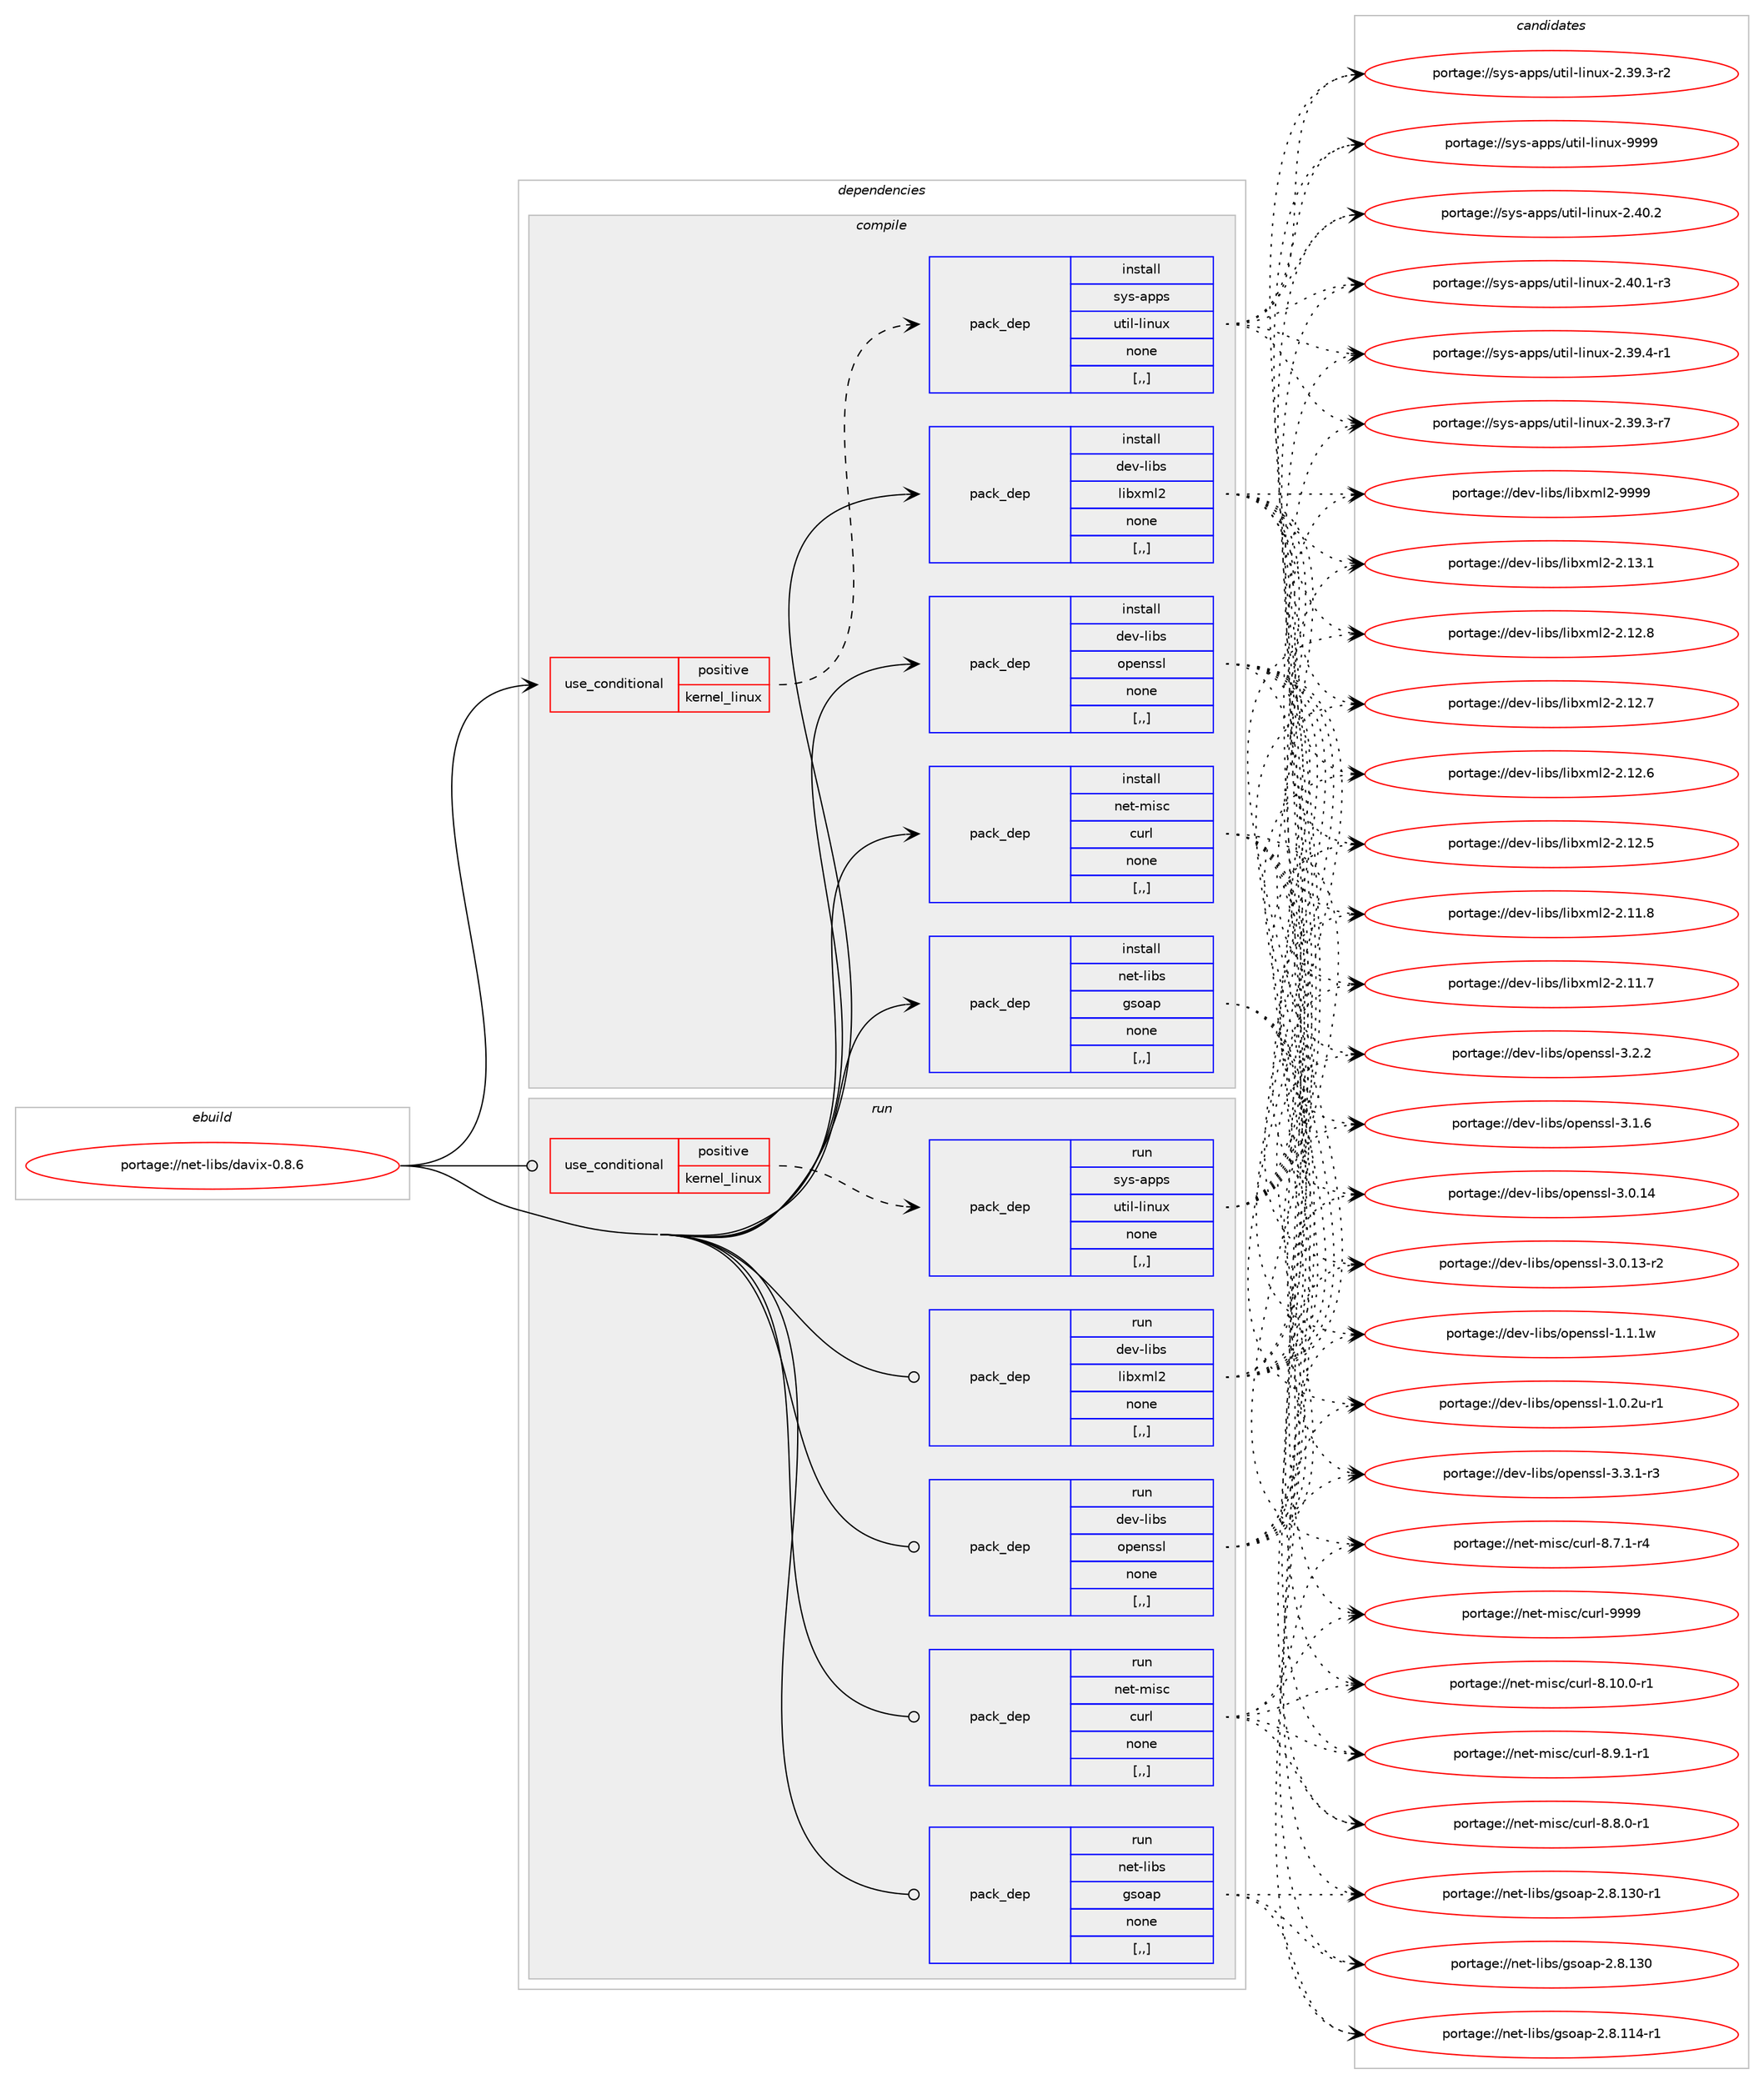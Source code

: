 digraph prolog {

# *************
# Graph options
# *************

newrank=true;
concentrate=true;
compound=true;
graph [rankdir=LR,fontname=Helvetica,fontsize=10,ranksep=1.5];#, ranksep=2.5, nodesep=0.2];
edge  [arrowhead=vee];
node  [fontname=Helvetica,fontsize=10];

# **********
# The ebuild
# **********

subgraph cluster_leftcol {
color=gray;
label=<<i>ebuild</i>>;
id [label="portage://net-libs/davix-0.8.6", color=red, width=4, href="../net-libs/davix-0.8.6.svg"];
}

# ****************
# The dependencies
# ****************

subgraph cluster_midcol {
color=gray;
label=<<i>dependencies</i>>;
subgraph cluster_compile {
fillcolor="#eeeeee";
style=filled;
label=<<i>compile</i>>;
subgraph cond227791 {
dependency870301 [label=<<TABLE BORDER="0" CELLBORDER="1" CELLSPACING="0" CELLPADDING="4"><TR><TD ROWSPAN="3" CELLPADDING="10">use_conditional</TD></TR><TR><TD>positive</TD></TR><TR><TD>kernel_linux</TD></TR></TABLE>>, shape=none, color=red];
subgraph pack636097 {
dependency870302 [label=<<TABLE BORDER="0" CELLBORDER="1" CELLSPACING="0" CELLPADDING="4" WIDTH="220"><TR><TD ROWSPAN="6" CELLPADDING="30">pack_dep</TD></TR><TR><TD WIDTH="110">install</TD></TR><TR><TD>sys-apps</TD></TR><TR><TD>util-linux</TD></TR><TR><TD>none</TD></TR><TR><TD>[,,]</TD></TR></TABLE>>, shape=none, color=blue];
}
dependency870301:e -> dependency870302:w [weight=20,style="dashed",arrowhead="vee"];
}
id:e -> dependency870301:w [weight=20,style="solid",arrowhead="vee"];
subgraph pack636098 {
dependency870303 [label=<<TABLE BORDER="0" CELLBORDER="1" CELLSPACING="0" CELLPADDING="4" WIDTH="220"><TR><TD ROWSPAN="6" CELLPADDING="30">pack_dep</TD></TR><TR><TD WIDTH="110">install</TD></TR><TR><TD>dev-libs</TD></TR><TR><TD>libxml2</TD></TR><TR><TD>none</TD></TR><TR><TD>[,,]</TD></TR></TABLE>>, shape=none, color=blue];
}
id:e -> dependency870303:w [weight=20,style="solid",arrowhead="vee"];
subgraph pack636099 {
dependency870304 [label=<<TABLE BORDER="0" CELLBORDER="1" CELLSPACING="0" CELLPADDING="4" WIDTH="220"><TR><TD ROWSPAN="6" CELLPADDING="30">pack_dep</TD></TR><TR><TD WIDTH="110">install</TD></TR><TR><TD>dev-libs</TD></TR><TR><TD>openssl</TD></TR><TR><TD>none</TD></TR><TR><TD>[,,]</TD></TR></TABLE>>, shape=none, color=blue];
}
id:e -> dependency870304:w [weight=20,style="solid",arrowhead="vee"];
subgraph pack636100 {
dependency870305 [label=<<TABLE BORDER="0" CELLBORDER="1" CELLSPACING="0" CELLPADDING="4" WIDTH="220"><TR><TD ROWSPAN="6" CELLPADDING="30">pack_dep</TD></TR><TR><TD WIDTH="110">install</TD></TR><TR><TD>net-libs</TD></TR><TR><TD>gsoap</TD></TR><TR><TD>none</TD></TR><TR><TD>[,,]</TD></TR></TABLE>>, shape=none, color=blue];
}
id:e -> dependency870305:w [weight=20,style="solid",arrowhead="vee"];
subgraph pack636101 {
dependency870306 [label=<<TABLE BORDER="0" CELLBORDER="1" CELLSPACING="0" CELLPADDING="4" WIDTH="220"><TR><TD ROWSPAN="6" CELLPADDING="30">pack_dep</TD></TR><TR><TD WIDTH="110">install</TD></TR><TR><TD>net-misc</TD></TR><TR><TD>curl</TD></TR><TR><TD>none</TD></TR><TR><TD>[,,]</TD></TR></TABLE>>, shape=none, color=blue];
}
id:e -> dependency870306:w [weight=20,style="solid",arrowhead="vee"];
}
subgraph cluster_compileandrun {
fillcolor="#eeeeee";
style=filled;
label=<<i>compile and run</i>>;
}
subgraph cluster_run {
fillcolor="#eeeeee";
style=filled;
label=<<i>run</i>>;
subgraph cond227792 {
dependency870307 [label=<<TABLE BORDER="0" CELLBORDER="1" CELLSPACING="0" CELLPADDING="4"><TR><TD ROWSPAN="3" CELLPADDING="10">use_conditional</TD></TR><TR><TD>positive</TD></TR><TR><TD>kernel_linux</TD></TR></TABLE>>, shape=none, color=red];
subgraph pack636102 {
dependency870308 [label=<<TABLE BORDER="0" CELLBORDER="1" CELLSPACING="0" CELLPADDING="4" WIDTH="220"><TR><TD ROWSPAN="6" CELLPADDING="30">pack_dep</TD></TR><TR><TD WIDTH="110">run</TD></TR><TR><TD>sys-apps</TD></TR><TR><TD>util-linux</TD></TR><TR><TD>none</TD></TR><TR><TD>[,,]</TD></TR></TABLE>>, shape=none, color=blue];
}
dependency870307:e -> dependency870308:w [weight=20,style="dashed",arrowhead="vee"];
}
id:e -> dependency870307:w [weight=20,style="solid",arrowhead="odot"];
subgraph pack636103 {
dependency870309 [label=<<TABLE BORDER="0" CELLBORDER="1" CELLSPACING="0" CELLPADDING="4" WIDTH="220"><TR><TD ROWSPAN="6" CELLPADDING="30">pack_dep</TD></TR><TR><TD WIDTH="110">run</TD></TR><TR><TD>dev-libs</TD></TR><TR><TD>libxml2</TD></TR><TR><TD>none</TD></TR><TR><TD>[,,]</TD></TR></TABLE>>, shape=none, color=blue];
}
id:e -> dependency870309:w [weight=20,style="solid",arrowhead="odot"];
subgraph pack636104 {
dependency870310 [label=<<TABLE BORDER="0" CELLBORDER="1" CELLSPACING="0" CELLPADDING="4" WIDTH="220"><TR><TD ROWSPAN="6" CELLPADDING="30">pack_dep</TD></TR><TR><TD WIDTH="110">run</TD></TR><TR><TD>dev-libs</TD></TR><TR><TD>openssl</TD></TR><TR><TD>none</TD></TR><TR><TD>[,,]</TD></TR></TABLE>>, shape=none, color=blue];
}
id:e -> dependency870310:w [weight=20,style="solid",arrowhead="odot"];
subgraph pack636105 {
dependency870311 [label=<<TABLE BORDER="0" CELLBORDER="1" CELLSPACING="0" CELLPADDING="4" WIDTH="220"><TR><TD ROWSPAN="6" CELLPADDING="30">pack_dep</TD></TR><TR><TD WIDTH="110">run</TD></TR><TR><TD>net-libs</TD></TR><TR><TD>gsoap</TD></TR><TR><TD>none</TD></TR><TR><TD>[,,]</TD></TR></TABLE>>, shape=none, color=blue];
}
id:e -> dependency870311:w [weight=20,style="solid",arrowhead="odot"];
subgraph pack636106 {
dependency870312 [label=<<TABLE BORDER="0" CELLBORDER="1" CELLSPACING="0" CELLPADDING="4" WIDTH="220"><TR><TD ROWSPAN="6" CELLPADDING="30">pack_dep</TD></TR><TR><TD WIDTH="110">run</TD></TR><TR><TD>net-misc</TD></TR><TR><TD>curl</TD></TR><TR><TD>none</TD></TR><TR><TD>[,,]</TD></TR></TABLE>>, shape=none, color=blue];
}
id:e -> dependency870312:w [weight=20,style="solid",arrowhead="odot"];
}
}

# **************
# The candidates
# **************

subgraph cluster_choices {
rank=same;
color=gray;
label=<<i>candidates</i>>;

subgraph choice636097 {
color=black;
nodesep=1;
choice115121115459711211211547117116105108451081051101171204557575757 [label="portage://sys-apps/util-linux-9999", color=red, width=4,href="../sys-apps/util-linux-9999.svg"];
choice1151211154597112112115471171161051084510810511011712045504652484650 [label="portage://sys-apps/util-linux-2.40.2", color=red, width=4,href="../sys-apps/util-linux-2.40.2.svg"];
choice11512111545971121121154711711610510845108105110117120455046524846494511451 [label="portage://sys-apps/util-linux-2.40.1-r3", color=red, width=4,href="../sys-apps/util-linux-2.40.1-r3.svg"];
choice11512111545971121121154711711610510845108105110117120455046515746524511449 [label="portage://sys-apps/util-linux-2.39.4-r1", color=red, width=4,href="../sys-apps/util-linux-2.39.4-r1.svg"];
choice11512111545971121121154711711610510845108105110117120455046515746514511455 [label="portage://sys-apps/util-linux-2.39.3-r7", color=red, width=4,href="../sys-apps/util-linux-2.39.3-r7.svg"];
choice11512111545971121121154711711610510845108105110117120455046515746514511450 [label="portage://sys-apps/util-linux-2.39.3-r2", color=red, width=4,href="../sys-apps/util-linux-2.39.3-r2.svg"];
dependency870302:e -> choice115121115459711211211547117116105108451081051101171204557575757:w [style=dotted,weight="100"];
dependency870302:e -> choice1151211154597112112115471171161051084510810511011712045504652484650:w [style=dotted,weight="100"];
dependency870302:e -> choice11512111545971121121154711711610510845108105110117120455046524846494511451:w [style=dotted,weight="100"];
dependency870302:e -> choice11512111545971121121154711711610510845108105110117120455046515746524511449:w [style=dotted,weight="100"];
dependency870302:e -> choice11512111545971121121154711711610510845108105110117120455046515746514511455:w [style=dotted,weight="100"];
dependency870302:e -> choice11512111545971121121154711711610510845108105110117120455046515746514511450:w [style=dotted,weight="100"];
}
subgraph choice636098 {
color=black;
nodesep=1;
choice10010111845108105981154710810598120109108504557575757 [label="portage://dev-libs/libxml2-9999", color=red, width=4,href="../dev-libs/libxml2-9999.svg"];
choice100101118451081059811547108105981201091085045504649514649 [label="portage://dev-libs/libxml2-2.13.1", color=red, width=4,href="../dev-libs/libxml2-2.13.1.svg"];
choice100101118451081059811547108105981201091085045504649504656 [label="portage://dev-libs/libxml2-2.12.8", color=red, width=4,href="../dev-libs/libxml2-2.12.8.svg"];
choice100101118451081059811547108105981201091085045504649504655 [label="portage://dev-libs/libxml2-2.12.7", color=red, width=4,href="../dev-libs/libxml2-2.12.7.svg"];
choice100101118451081059811547108105981201091085045504649504654 [label="portage://dev-libs/libxml2-2.12.6", color=red, width=4,href="../dev-libs/libxml2-2.12.6.svg"];
choice100101118451081059811547108105981201091085045504649504653 [label="portage://dev-libs/libxml2-2.12.5", color=red, width=4,href="../dev-libs/libxml2-2.12.5.svg"];
choice100101118451081059811547108105981201091085045504649494656 [label="portage://dev-libs/libxml2-2.11.8", color=red, width=4,href="../dev-libs/libxml2-2.11.8.svg"];
choice100101118451081059811547108105981201091085045504649494655 [label="portage://dev-libs/libxml2-2.11.7", color=red, width=4,href="../dev-libs/libxml2-2.11.7.svg"];
dependency870303:e -> choice10010111845108105981154710810598120109108504557575757:w [style=dotted,weight="100"];
dependency870303:e -> choice100101118451081059811547108105981201091085045504649514649:w [style=dotted,weight="100"];
dependency870303:e -> choice100101118451081059811547108105981201091085045504649504656:w [style=dotted,weight="100"];
dependency870303:e -> choice100101118451081059811547108105981201091085045504649504655:w [style=dotted,weight="100"];
dependency870303:e -> choice100101118451081059811547108105981201091085045504649504654:w [style=dotted,weight="100"];
dependency870303:e -> choice100101118451081059811547108105981201091085045504649504653:w [style=dotted,weight="100"];
dependency870303:e -> choice100101118451081059811547108105981201091085045504649494656:w [style=dotted,weight="100"];
dependency870303:e -> choice100101118451081059811547108105981201091085045504649494655:w [style=dotted,weight="100"];
}
subgraph choice636099 {
color=black;
nodesep=1;
choice1001011184510810598115471111121011101151151084551465146494511451 [label="portage://dev-libs/openssl-3.3.1-r3", color=red, width=4,href="../dev-libs/openssl-3.3.1-r3.svg"];
choice100101118451081059811547111112101110115115108455146504650 [label="portage://dev-libs/openssl-3.2.2", color=red, width=4,href="../dev-libs/openssl-3.2.2.svg"];
choice100101118451081059811547111112101110115115108455146494654 [label="portage://dev-libs/openssl-3.1.6", color=red, width=4,href="../dev-libs/openssl-3.1.6.svg"];
choice10010111845108105981154711111210111011511510845514648464952 [label="portage://dev-libs/openssl-3.0.14", color=red, width=4,href="../dev-libs/openssl-3.0.14.svg"];
choice100101118451081059811547111112101110115115108455146484649514511450 [label="portage://dev-libs/openssl-3.0.13-r2", color=red, width=4,href="../dev-libs/openssl-3.0.13-r2.svg"];
choice100101118451081059811547111112101110115115108454946494649119 [label="portage://dev-libs/openssl-1.1.1w", color=red, width=4,href="../dev-libs/openssl-1.1.1w.svg"];
choice1001011184510810598115471111121011101151151084549464846501174511449 [label="portage://dev-libs/openssl-1.0.2u-r1", color=red, width=4,href="../dev-libs/openssl-1.0.2u-r1.svg"];
dependency870304:e -> choice1001011184510810598115471111121011101151151084551465146494511451:w [style=dotted,weight="100"];
dependency870304:e -> choice100101118451081059811547111112101110115115108455146504650:w [style=dotted,weight="100"];
dependency870304:e -> choice100101118451081059811547111112101110115115108455146494654:w [style=dotted,weight="100"];
dependency870304:e -> choice10010111845108105981154711111210111011511510845514648464952:w [style=dotted,weight="100"];
dependency870304:e -> choice100101118451081059811547111112101110115115108455146484649514511450:w [style=dotted,weight="100"];
dependency870304:e -> choice100101118451081059811547111112101110115115108454946494649119:w [style=dotted,weight="100"];
dependency870304:e -> choice1001011184510810598115471111121011101151151084549464846501174511449:w [style=dotted,weight="100"];
}
subgraph choice636100 {
color=black;
nodesep=1;
choice1101011164510810598115471031151119711245504656464951484511449 [label="portage://net-libs/gsoap-2.8.130-r1", color=red, width=4,href="../net-libs/gsoap-2.8.130-r1.svg"];
choice110101116451081059811547103115111971124550465646495148 [label="portage://net-libs/gsoap-2.8.130", color=red, width=4,href="../net-libs/gsoap-2.8.130.svg"];
choice1101011164510810598115471031151119711245504656464949524511449 [label="portage://net-libs/gsoap-2.8.114-r1", color=red, width=4,href="../net-libs/gsoap-2.8.114-r1.svg"];
dependency870305:e -> choice1101011164510810598115471031151119711245504656464951484511449:w [style=dotted,weight="100"];
dependency870305:e -> choice110101116451081059811547103115111971124550465646495148:w [style=dotted,weight="100"];
dependency870305:e -> choice1101011164510810598115471031151119711245504656464949524511449:w [style=dotted,weight="100"];
}
subgraph choice636101 {
color=black;
nodesep=1;
choice110101116451091051159947991171141084557575757 [label="portage://net-misc/curl-9999", color=red, width=4,href="../net-misc/curl-9999.svg"];
choice11010111645109105115994799117114108455646494846484511449 [label="portage://net-misc/curl-8.10.0-r1", color=red, width=4,href="../net-misc/curl-8.10.0-r1.svg"];
choice110101116451091051159947991171141084556465746494511449 [label="portage://net-misc/curl-8.9.1-r1", color=red, width=4,href="../net-misc/curl-8.9.1-r1.svg"];
choice110101116451091051159947991171141084556465646484511449 [label="portage://net-misc/curl-8.8.0-r1", color=red, width=4,href="../net-misc/curl-8.8.0-r1.svg"];
choice110101116451091051159947991171141084556465546494511452 [label="portage://net-misc/curl-8.7.1-r4", color=red, width=4,href="../net-misc/curl-8.7.1-r4.svg"];
dependency870306:e -> choice110101116451091051159947991171141084557575757:w [style=dotted,weight="100"];
dependency870306:e -> choice11010111645109105115994799117114108455646494846484511449:w [style=dotted,weight="100"];
dependency870306:e -> choice110101116451091051159947991171141084556465746494511449:w [style=dotted,weight="100"];
dependency870306:e -> choice110101116451091051159947991171141084556465646484511449:w [style=dotted,weight="100"];
dependency870306:e -> choice110101116451091051159947991171141084556465546494511452:w [style=dotted,weight="100"];
}
subgraph choice636102 {
color=black;
nodesep=1;
choice115121115459711211211547117116105108451081051101171204557575757 [label="portage://sys-apps/util-linux-9999", color=red, width=4,href="../sys-apps/util-linux-9999.svg"];
choice1151211154597112112115471171161051084510810511011712045504652484650 [label="portage://sys-apps/util-linux-2.40.2", color=red, width=4,href="../sys-apps/util-linux-2.40.2.svg"];
choice11512111545971121121154711711610510845108105110117120455046524846494511451 [label="portage://sys-apps/util-linux-2.40.1-r3", color=red, width=4,href="../sys-apps/util-linux-2.40.1-r3.svg"];
choice11512111545971121121154711711610510845108105110117120455046515746524511449 [label="portage://sys-apps/util-linux-2.39.4-r1", color=red, width=4,href="../sys-apps/util-linux-2.39.4-r1.svg"];
choice11512111545971121121154711711610510845108105110117120455046515746514511455 [label="portage://sys-apps/util-linux-2.39.3-r7", color=red, width=4,href="../sys-apps/util-linux-2.39.3-r7.svg"];
choice11512111545971121121154711711610510845108105110117120455046515746514511450 [label="portage://sys-apps/util-linux-2.39.3-r2", color=red, width=4,href="../sys-apps/util-linux-2.39.3-r2.svg"];
dependency870308:e -> choice115121115459711211211547117116105108451081051101171204557575757:w [style=dotted,weight="100"];
dependency870308:e -> choice1151211154597112112115471171161051084510810511011712045504652484650:w [style=dotted,weight="100"];
dependency870308:e -> choice11512111545971121121154711711610510845108105110117120455046524846494511451:w [style=dotted,weight="100"];
dependency870308:e -> choice11512111545971121121154711711610510845108105110117120455046515746524511449:w [style=dotted,weight="100"];
dependency870308:e -> choice11512111545971121121154711711610510845108105110117120455046515746514511455:w [style=dotted,weight="100"];
dependency870308:e -> choice11512111545971121121154711711610510845108105110117120455046515746514511450:w [style=dotted,weight="100"];
}
subgraph choice636103 {
color=black;
nodesep=1;
choice10010111845108105981154710810598120109108504557575757 [label="portage://dev-libs/libxml2-9999", color=red, width=4,href="../dev-libs/libxml2-9999.svg"];
choice100101118451081059811547108105981201091085045504649514649 [label="portage://dev-libs/libxml2-2.13.1", color=red, width=4,href="../dev-libs/libxml2-2.13.1.svg"];
choice100101118451081059811547108105981201091085045504649504656 [label="portage://dev-libs/libxml2-2.12.8", color=red, width=4,href="../dev-libs/libxml2-2.12.8.svg"];
choice100101118451081059811547108105981201091085045504649504655 [label="portage://dev-libs/libxml2-2.12.7", color=red, width=4,href="../dev-libs/libxml2-2.12.7.svg"];
choice100101118451081059811547108105981201091085045504649504654 [label="portage://dev-libs/libxml2-2.12.6", color=red, width=4,href="../dev-libs/libxml2-2.12.6.svg"];
choice100101118451081059811547108105981201091085045504649504653 [label="portage://dev-libs/libxml2-2.12.5", color=red, width=4,href="../dev-libs/libxml2-2.12.5.svg"];
choice100101118451081059811547108105981201091085045504649494656 [label="portage://dev-libs/libxml2-2.11.8", color=red, width=4,href="../dev-libs/libxml2-2.11.8.svg"];
choice100101118451081059811547108105981201091085045504649494655 [label="portage://dev-libs/libxml2-2.11.7", color=red, width=4,href="../dev-libs/libxml2-2.11.7.svg"];
dependency870309:e -> choice10010111845108105981154710810598120109108504557575757:w [style=dotted,weight="100"];
dependency870309:e -> choice100101118451081059811547108105981201091085045504649514649:w [style=dotted,weight="100"];
dependency870309:e -> choice100101118451081059811547108105981201091085045504649504656:w [style=dotted,weight="100"];
dependency870309:e -> choice100101118451081059811547108105981201091085045504649504655:w [style=dotted,weight="100"];
dependency870309:e -> choice100101118451081059811547108105981201091085045504649504654:w [style=dotted,weight="100"];
dependency870309:e -> choice100101118451081059811547108105981201091085045504649504653:w [style=dotted,weight="100"];
dependency870309:e -> choice100101118451081059811547108105981201091085045504649494656:w [style=dotted,weight="100"];
dependency870309:e -> choice100101118451081059811547108105981201091085045504649494655:w [style=dotted,weight="100"];
}
subgraph choice636104 {
color=black;
nodesep=1;
choice1001011184510810598115471111121011101151151084551465146494511451 [label="portage://dev-libs/openssl-3.3.1-r3", color=red, width=4,href="../dev-libs/openssl-3.3.1-r3.svg"];
choice100101118451081059811547111112101110115115108455146504650 [label="portage://dev-libs/openssl-3.2.2", color=red, width=4,href="../dev-libs/openssl-3.2.2.svg"];
choice100101118451081059811547111112101110115115108455146494654 [label="portage://dev-libs/openssl-3.1.6", color=red, width=4,href="../dev-libs/openssl-3.1.6.svg"];
choice10010111845108105981154711111210111011511510845514648464952 [label="portage://dev-libs/openssl-3.0.14", color=red, width=4,href="../dev-libs/openssl-3.0.14.svg"];
choice100101118451081059811547111112101110115115108455146484649514511450 [label="portage://dev-libs/openssl-3.0.13-r2", color=red, width=4,href="../dev-libs/openssl-3.0.13-r2.svg"];
choice100101118451081059811547111112101110115115108454946494649119 [label="portage://dev-libs/openssl-1.1.1w", color=red, width=4,href="../dev-libs/openssl-1.1.1w.svg"];
choice1001011184510810598115471111121011101151151084549464846501174511449 [label="portage://dev-libs/openssl-1.0.2u-r1", color=red, width=4,href="../dev-libs/openssl-1.0.2u-r1.svg"];
dependency870310:e -> choice1001011184510810598115471111121011101151151084551465146494511451:w [style=dotted,weight="100"];
dependency870310:e -> choice100101118451081059811547111112101110115115108455146504650:w [style=dotted,weight="100"];
dependency870310:e -> choice100101118451081059811547111112101110115115108455146494654:w [style=dotted,weight="100"];
dependency870310:e -> choice10010111845108105981154711111210111011511510845514648464952:w [style=dotted,weight="100"];
dependency870310:e -> choice100101118451081059811547111112101110115115108455146484649514511450:w [style=dotted,weight="100"];
dependency870310:e -> choice100101118451081059811547111112101110115115108454946494649119:w [style=dotted,weight="100"];
dependency870310:e -> choice1001011184510810598115471111121011101151151084549464846501174511449:w [style=dotted,weight="100"];
}
subgraph choice636105 {
color=black;
nodesep=1;
choice1101011164510810598115471031151119711245504656464951484511449 [label="portage://net-libs/gsoap-2.8.130-r1", color=red, width=4,href="../net-libs/gsoap-2.8.130-r1.svg"];
choice110101116451081059811547103115111971124550465646495148 [label="portage://net-libs/gsoap-2.8.130", color=red, width=4,href="../net-libs/gsoap-2.8.130.svg"];
choice1101011164510810598115471031151119711245504656464949524511449 [label="portage://net-libs/gsoap-2.8.114-r1", color=red, width=4,href="../net-libs/gsoap-2.8.114-r1.svg"];
dependency870311:e -> choice1101011164510810598115471031151119711245504656464951484511449:w [style=dotted,weight="100"];
dependency870311:e -> choice110101116451081059811547103115111971124550465646495148:w [style=dotted,weight="100"];
dependency870311:e -> choice1101011164510810598115471031151119711245504656464949524511449:w [style=dotted,weight="100"];
}
subgraph choice636106 {
color=black;
nodesep=1;
choice110101116451091051159947991171141084557575757 [label="portage://net-misc/curl-9999", color=red, width=4,href="../net-misc/curl-9999.svg"];
choice11010111645109105115994799117114108455646494846484511449 [label="portage://net-misc/curl-8.10.0-r1", color=red, width=4,href="../net-misc/curl-8.10.0-r1.svg"];
choice110101116451091051159947991171141084556465746494511449 [label="portage://net-misc/curl-8.9.1-r1", color=red, width=4,href="../net-misc/curl-8.9.1-r1.svg"];
choice110101116451091051159947991171141084556465646484511449 [label="portage://net-misc/curl-8.8.0-r1", color=red, width=4,href="../net-misc/curl-8.8.0-r1.svg"];
choice110101116451091051159947991171141084556465546494511452 [label="portage://net-misc/curl-8.7.1-r4", color=red, width=4,href="../net-misc/curl-8.7.1-r4.svg"];
dependency870312:e -> choice110101116451091051159947991171141084557575757:w [style=dotted,weight="100"];
dependency870312:e -> choice11010111645109105115994799117114108455646494846484511449:w [style=dotted,weight="100"];
dependency870312:e -> choice110101116451091051159947991171141084556465746494511449:w [style=dotted,weight="100"];
dependency870312:e -> choice110101116451091051159947991171141084556465646484511449:w [style=dotted,weight="100"];
dependency870312:e -> choice110101116451091051159947991171141084556465546494511452:w [style=dotted,weight="100"];
}
}

}
